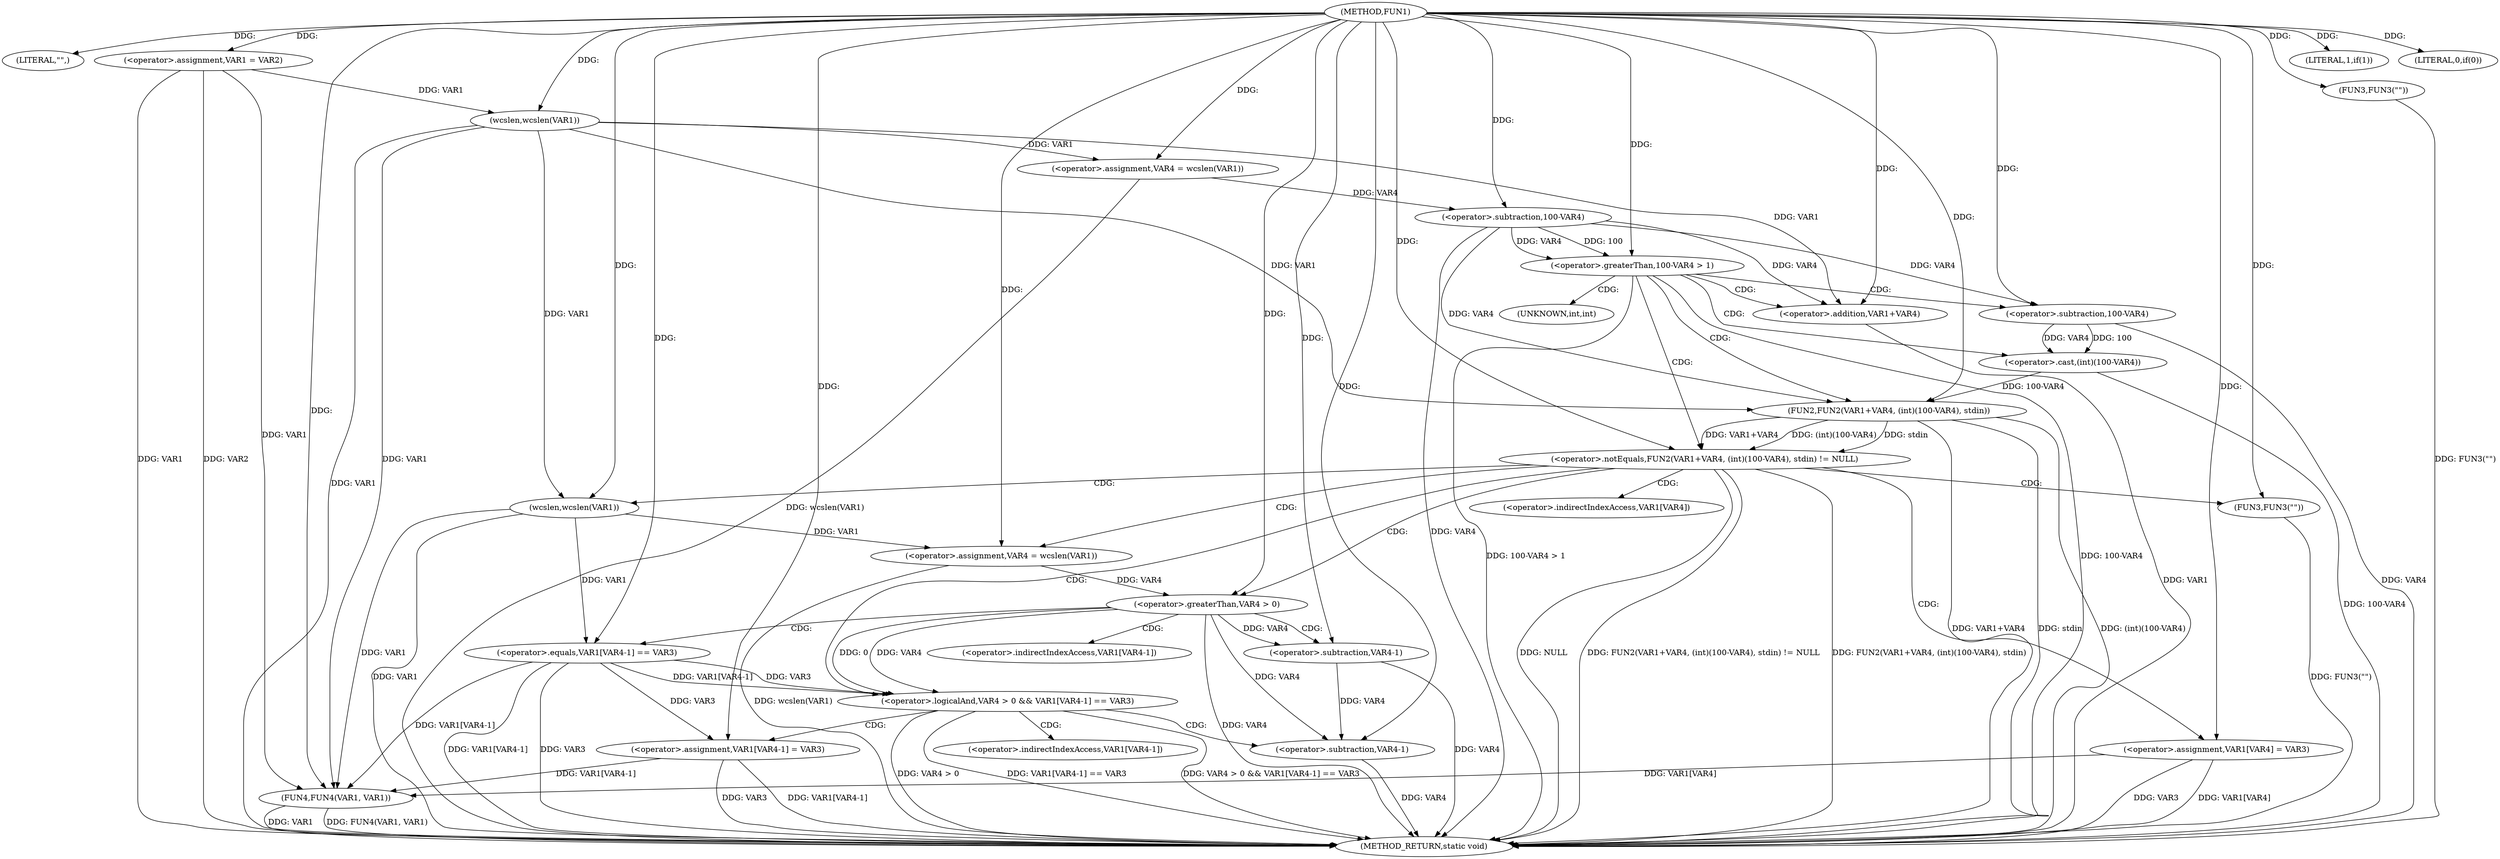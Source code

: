 digraph FUN1 {  
"1000100" [label = "(METHOD,FUN1)" ]
"1000180" [label = "(METHOD_RETURN,static void)" ]
"1000103" [label = "(LITERAL,\"\",)" ]
"1000104" [label = "(<operator>.assignment,VAR1 = VAR2)" ]
"1000108" [label = "(LITERAL,1,if(1))" ]
"1000112" [label = "(<operator>.assignment,VAR4 = wcslen(VAR1))" ]
"1000114" [label = "(wcslen,wcslen(VAR1))" ]
"1000117" [label = "(<operator>.greaterThan,100-VAR4 > 1)" ]
"1000118" [label = "(<operator>.subtraction,100-VAR4)" ]
"1000124" [label = "(<operator>.notEquals,FUN2(VAR1+VAR4, (int)(100-VAR4), stdin) != NULL)" ]
"1000125" [label = "(FUN2,FUN2(VAR1+VAR4, (int)(100-VAR4), stdin))" ]
"1000126" [label = "(<operator>.addition,VAR1+VAR4)" ]
"1000129" [label = "(<operator>.cast,(int)(100-VAR4))" ]
"1000131" [label = "(<operator>.subtraction,100-VAR4)" ]
"1000137" [label = "(<operator>.assignment,VAR4 = wcslen(VAR1))" ]
"1000139" [label = "(wcslen,wcslen(VAR1))" ]
"1000142" [label = "(<operator>.logicalAnd,VAR4 > 0 && VAR1[VAR4-1] == VAR3)" ]
"1000143" [label = "(<operator>.greaterThan,VAR4 > 0)" ]
"1000146" [label = "(<operator>.equals,VAR1[VAR4-1] == VAR3)" ]
"1000149" [label = "(<operator>.subtraction,VAR4-1)" ]
"1000154" [label = "(<operator>.assignment,VAR1[VAR4-1] = VAR3)" ]
"1000157" [label = "(<operator>.subtraction,VAR4-1)" ]
"1000163" [label = "(FUN3,FUN3(\"\"))" ]
"1000165" [label = "(<operator>.assignment,VAR1[VAR4] = VAR3)" ]
"1000171" [label = "(LITERAL,0,if(0))" ]
"1000173" [label = "(FUN3,FUN3(\"\"))" ]
"1000177" [label = "(FUN4,FUN4(VAR1, VAR1))" ]
"1000130" [label = "(UNKNOWN,int,int)" ]
"1000147" [label = "(<operator>.indirectIndexAccess,VAR1[VAR4-1])" ]
"1000155" [label = "(<operator>.indirectIndexAccess,VAR1[VAR4-1])" ]
"1000166" [label = "(<operator>.indirectIndexAccess,VAR1[VAR4])" ]
  "1000125" -> "1000180"  [ label = "DDG: VAR1+VAR4"] 
  "1000142" -> "1000180"  [ label = "DDG: VAR4 > 0 && VAR1[VAR4-1] == VAR3"] 
  "1000124" -> "1000180"  [ label = "DDG: FUN2(VAR1+VAR4, (int)(100-VAR4), stdin)"] 
  "1000165" -> "1000180"  [ label = "DDG: VAR3"] 
  "1000104" -> "1000180"  [ label = "DDG: VAR1"] 
  "1000137" -> "1000180"  [ label = "DDG: wcslen(VAR1)"] 
  "1000114" -> "1000180"  [ label = "DDG: VAR1"] 
  "1000126" -> "1000180"  [ label = "DDG: VAR1"] 
  "1000117" -> "1000180"  [ label = "DDG: 100-VAR4"] 
  "1000142" -> "1000180"  [ label = "DDG: VAR4 > 0"] 
  "1000146" -> "1000180"  [ label = "DDG: VAR1[VAR4-1]"] 
  "1000177" -> "1000180"  [ label = "DDG: VAR1"] 
  "1000117" -> "1000180"  [ label = "DDG: 100-VAR4 > 1"] 
  "1000112" -> "1000180"  [ label = "DDG: wcslen(VAR1)"] 
  "1000154" -> "1000180"  [ label = "DDG: VAR3"] 
  "1000165" -> "1000180"  [ label = "DDG: VAR1[VAR4]"] 
  "1000139" -> "1000180"  [ label = "DDG: VAR1"] 
  "1000146" -> "1000180"  [ label = "DDG: VAR3"] 
  "1000125" -> "1000180"  [ label = "DDG: (int)(100-VAR4)"] 
  "1000154" -> "1000180"  [ label = "DDG: VAR1[VAR4-1]"] 
  "1000157" -> "1000180"  [ label = "DDG: VAR4"] 
  "1000143" -> "1000180"  [ label = "DDG: VAR4"] 
  "1000125" -> "1000180"  [ label = "DDG: stdin"] 
  "1000131" -> "1000180"  [ label = "DDG: VAR4"] 
  "1000124" -> "1000180"  [ label = "DDG: NULL"] 
  "1000118" -> "1000180"  [ label = "DDG: VAR4"] 
  "1000173" -> "1000180"  [ label = "DDG: FUN3(\"\")"] 
  "1000177" -> "1000180"  [ label = "DDG: FUN4(VAR1, VAR1)"] 
  "1000149" -> "1000180"  [ label = "DDG: VAR4"] 
  "1000163" -> "1000180"  [ label = "DDG: FUN3(\"\")"] 
  "1000142" -> "1000180"  [ label = "DDG: VAR1[VAR4-1] == VAR3"] 
  "1000104" -> "1000180"  [ label = "DDG: VAR2"] 
  "1000129" -> "1000180"  [ label = "DDG: 100-VAR4"] 
  "1000124" -> "1000180"  [ label = "DDG: FUN2(VAR1+VAR4, (int)(100-VAR4), stdin) != NULL"] 
  "1000100" -> "1000103"  [ label = "DDG: "] 
  "1000100" -> "1000104"  [ label = "DDG: "] 
  "1000100" -> "1000108"  [ label = "DDG: "] 
  "1000114" -> "1000112"  [ label = "DDG: VAR1"] 
  "1000100" -> "1000112"  [ label = "DDG: "] 
  "1000104" -> "1000114"  [ label = "DDG: VAR1"] 
  "1000100" -> "1000114"  [ label = "DDG: "] 
  "1000118" -> "1000117"  [ label = "DDG: 100"] 
  "1000118" -> "1000117"  [ label = "DDG: VAR4"] 
  "1000100" -> "1000118"  [ label = "DDG: "] 
  "1000112" -> "1000118"  [ label = "DDG: VAR4"] 
  "1000100" -> "1000117"  [ label = "DDG: "] 
  "1000125" -> "1000124"  [ label = "DDG: VAR1+VAR4"] 
  "1000125" -> "1000124"  [ label = "DDG: (int)(100-VAR4)"] 
  "1000125" -> "1000124"  [ label = "DDG: stdin"] 
  "1000114" -> "1000125"  [ label = "DDG: VAR1"] 
  "1000100" -> "1000125"  [ label = "DDG: "] 
  "1000118" -> "1000125"  [ label = "DDG: VAR4"] 
  "1000114" -> "1000126"  [ label = "DDG: VAR1"] 
  "1000100" -> "1000126"  [ label = "DDG: "] 
  "1000118" -> "1000126"  [ label = "DDG: VAR4"] 
  "1000129" -> "1000125"  [ label = "DDG: 100-VAR4"] 
  "1000131" -> "1000129"  [ label = "DDG: 100"] 
  "1000131" -> "1000129"  [ label = "DDG: VAR4"] 
  "1000100" -> "1000131"  [ label = "DDG: "] 
  "1000118" -> "1000131"  [ label = "DDG: VAR4"] 
  "1000100" -> "1000124"  [ label = "DDG: "] 
  "1000139" -> "1000137"  [ label = "DDG: VAR1"] 
  "1000100" -> "1000137"  [ label = "DDG: "] 
  "1000100" -> "1000139"  [ label = "DDG: "] 
  "1000114" -> "1000139"  [ label = "DDG: VAR1"] 
  "1000143" -> "1000142"  [ label = "DDG: VAR4"] 
  "1000143" -> "1000142"  [ label = "DDG: 0"] 
  "1000137" -> "1000143"  [ label = "DDG: VAR4"] 
  "1000100" -> "1000143"  [ label = "DDG: "] 
  "1000146" -> "1000142"  [ label = "DDG: VAR1[VAR4-1]"] 
  "1000146" -> "1000142"  [ label = "DDG: VAR3"] 
  "1000139" -> "1000146"  [ label = "DDG: VAR1"] 
  "1000143" -> "1000149"  [ label = "DDG: VAR4"] 
  "1000100" -> "1000149"  [ label = "DDG: "] 
  "1000100" -> "1000146"  [ label = "DDG: "] 
  "1000146" -> "1000154"  [ label = "DDG: VAR3"] 
  "1000100" -> "1000154"  [ label = "DDG: "] 
  "1000143" -> "1000157"  [ label = "DDG: VAR4"] 
  "1000149" -> "1000157"  [ label = "DDG: VAR4"] 
  "1000100" -> "1000157"  [ label = "DDG: "] 
  "1000100" -> "1000163"  [ label = "DDG: "] 
  "1000100" -> "1000165"  [ label = "DDG: "] 
  "1000100" -> "1000171"  [ label = "DDG: "] 
  "1000100" -> "1000173"  [ label = "DDG: "] 
  "1000104" -> "1000177"  [ label = "DDG: VAR1"] 
  "1000154" -> "1000177"  [ label = "DDG: VAR1[VAR4-1]"] 
  "1000114" -> "1000177"  [ label = "DDG: VAR1"] 
  "1000146" -> "1000177"  [ label = "DDG: VAR1[VAR4-1]"] 
  "1000165" -> "1000177"  [ label = "DDG: VAR1[VAR4]"] 
  "1000139" -> "1000177"  [ label = "DDG: VAR1"] 
  "1000100" -> "1000177"  [ label = "DDG: "] 
  "1000117" -> "1000125"  [ label = "CDG: "] 
  "1000117" -> "1000131"  [ label = "CDG: "] 
  "1000117" -> "1000126"  [ label = "CDG: "] 
  "1000117" -> "1000129"  [ label = "CDG: "] 
  "1000117" -> "1000124"  [ label = "CDG: "] 
  "1000117" -> "1000130"  [ label = "CDG: "] 
  "1000124" -> "1000142"  [ label = "CDG: "] 
  "1000124" -> "1000166"  [ label = "CDG: "] 
  "1000124" -> "1000139"  [ label = "CDG: "] 
  "1000124" -> "1000165"  [ label = "CDG: "] 
  "1000124" -> "1000163"  [ label = "CDG: "] 
  "1000124" -> "1000143"  [ label = "CDG: "] 
  "1000124" -> "1000137"  [ label = "CDG: "] 
  "1000142" -> "1000157"  [ label = "CDG: "] 
  "1000142" -> "1000155"  [ label = "CDG: "] 
  "1000142" -> "1000154"  [ label = "CDG: "] 
  "1000143" -> "1000149"  [ label = "CDG: "] 
  "1000143" -> "1000147"  [ label = "CDG: "] 
  "1000143" -> "1000146"  [ label = "CDG: "] 
}
